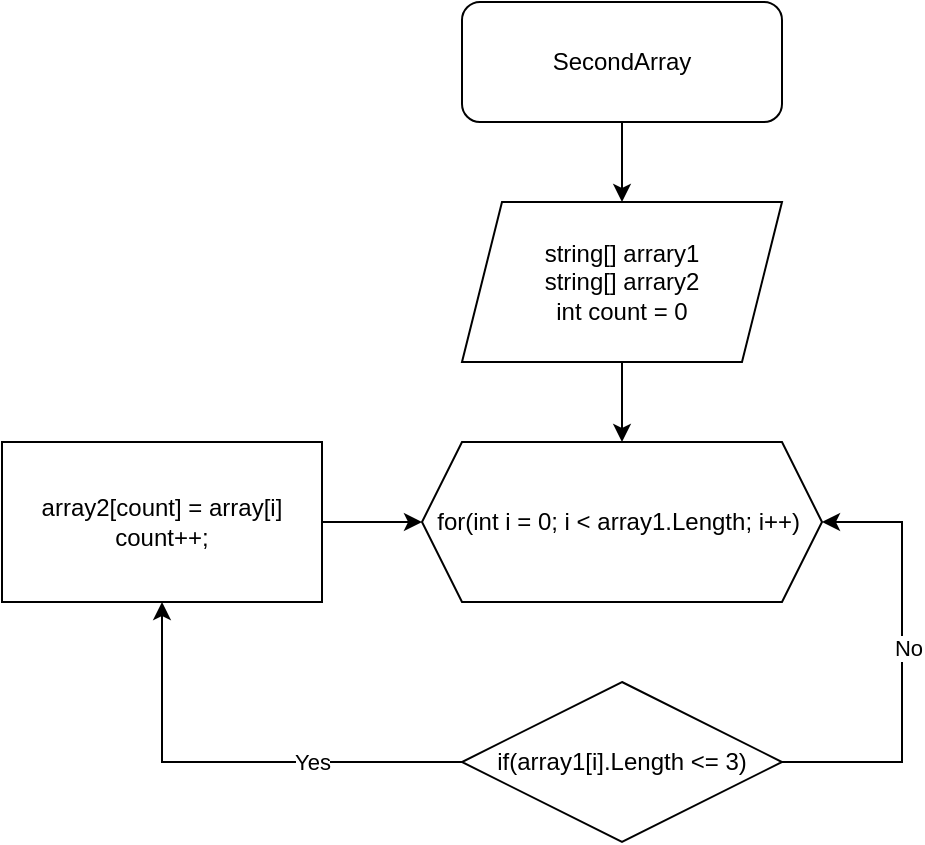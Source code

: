 <mxfile version="21.6.5" type="device">
  <diagram name="Страница 1" id="v08EQD2E3j03f62YSPv1">
    <mxGraphModel dx="763" dy="805" grid="1" gridSize="10" guides="1" tooltips="1" connect="1" arrows="1" fold="1" page="1" pageScale="1" pageWidth="827" pageHeight="1169" math="0" shadow="0">
      <root>
        <mxCell id="0" />
        <mxCell id="1" parent="0" />
        <mxCell id="enXK9P1rSjttwNSfFmmX-17" style="edgeStyle=orthogonalEdgeStyle;rounded=0;orthogonalLoop=1;jettySize=auto;html=1;exitX=0.5;exitY=1;exitDx=0;exitDy=0;entryX=0.5;entryY=0;entryDx=0;entryDy=0;" edge="1" parent="1" source="enXK9P1rSjttwNSfFmmX-1" target="enXK9P1rSjttwNSfFmmX-2">
          <mxGeometry relative="1" as="geometry" />
        </mxCell>
        <mxCell id="enXK9P1rSjttwNSfFmmX-1" value="SecondArray" style="rounded=1;whiteSpace=wrap;html=1;" vertex="1" parent="1">
          <mxGeometry x="320" y="100" width="160" height="60" as="geometry" />
        </mxCell>
        <mxCell id="enXK9P1rSjttwNSfFmmX-18" style="edgeStyle=orthogonalEdgeStyle;rounded=0;orthogonalLoop=1;jettySize=auto;html=1;exitX=0.5;exitY=1;exitDx=0;exitDy=0;entryX=0.5;entryY=0;entryDx=0;entryDy=0;" edge="1" parent="1" source="enXK9P1rSjttwNSfFmmX-2" target="enXK9P1rSjttwNSfFmmX-3">
          <mxGeometry relative="1" as="geometry" />
        </mxCell>
        <mxCell id="enXK9P1rSjttwNSfFmmX-2" value="string[] arrary1&lt;br&gt;string[] arrary2&lt;br&gt;int count = 0" style="shape=parallelogram;perimeter=parallelogramPerimeter;whiteSpace=wrap;html=1;fixedSize=1;" vertex="1" parent="1">
          <mxGeometry x="320" y="200" width="160" height="80" as="geometry" />
        </mxCell>
        <mxCell id="enXK9P1rSjttwNSfFmmX-3" value="for(int i = 0; i &amp;lt; array1.Length; i++)&amp;nbsp;" style="shape=hexagon;perimeter=hexagonPerimeter2;whiteSpace=wrap;html=1;fixedSize=1;" vertex="1" parent="1">
          <mxGeometry x="300" y="320" width="200" height="80" as="geometry" />
        </mxCell>
        <mxCell id="enXK9P1rSjttwNSfFmmX-14" style="edgeStyle=orthogonalEdgeStyle;rounded=0;orthogonalLoop=1;jettySize=auto;html=1;exitX=0;exitY=0.5;exitDx=0;exitDy=0;entryX=0.5;entryY=1;entryDx=0;entryDy=0;" edge="1" parent="1" source="enXK9P1rSjttwNSfFmmX-4" target="enXK9P1rSjttwNSfFmmX-5">
          <mxGeometry relative="1" as="geometry" />
        </mxCell>
        <mxCell id="enXK9P1rSjttwNSfFmmX-16" value="Yes" style="edgeLabel;html=1;align=center;verticalAlign=middle;resizable=0;points=[];" vertex="1" connectable="0" parent="enXK9P1rSjttwNSfFmmX-14">
          <mxGeometry x="-0.342" relative="1" as="geometry">
            <mxPoint as="offset" />
          </mxGeometry>
        </mxCell>
        <mxCell id="enXK9P1rSjttwNSfFmmX-21" style="edgeStyle=orthogonalEdgeStyle;rounded=0;orthogonalLoop=1;jettySize=auto;html=1;exitX=1;exitY=0.5;exitDx=0;exitDy=0;entryX=1;entryY=0.5;entryDx=0;entryDy=0;" edge="1" parent="1" source="enXK9P1rSjttwNSfFmmX-4" target="enXK9P1rSjttwNSfFmmX-3">
          <mxGeometry relative="1" as="geometry">
            <Array as="points">
              <mxPoint x="540" y="480" />
              <mxPoint x="540" y="360" />
            </Array>
          </mxGeometry>
        </mxCell>
        <mxCell id="enXK9P1rSjttwNSfFmmX-22" value="No" style="edgeLabel;html=1;align=center;verticalAlign=middle;resizable=0;points=[];" vertex="1" connectable="0" parent="enXK9P1rSjttwNSfFmmX-21">
          <mxGeometry x="0.064" y="-3" relative="1" as="geometry">
            <mxPoint as="offset" />
          </mxGeometry>
        </mxCell>
        <mxCell id="enXK9P1rSjttwNSfFmmX-4" value="if(array1[i].Length &amp;lt;= 3)" style="rhombus;whiteSpace=wrap;html=1;" vertex="1" parent="1">
          <mxGeometry x="320" y="440" width="160" height="80" as="geometry" />
        </mxCell>
        <mxCell id="enXK9P1rSjttwNSfFmmX-13" style="edgeStyle=orthogonalEdgeStyle;rounded=0;orthogonalLoop=1;jettySize=auto;html=1;exitX=1;exitY=0.5;exitDx=0;exitDy=0;entryX=0;entryY=0.5;entryDx=0;entryDy=0;" edge="1" parent="1" source="enXK9P1rSjttwNSfFmmX-5" target="enXK9P1rSjttwNSfFmmX-3">
          <mxGeometry relative="1" as="geometry" />
        </mxCell>
        <mxCell id="enXK9P1rSjttwNSfFmmX-5" value="array2[count] = array[i]&lt;br&gt;count++;" style="rounded=0;whiteSpace=wrap;html=1;" vertex="1" parent="1">
          <mxGeometry x="90" y="320" width="160" height="80" as="geometry" />
        </mxCell>
        <mxCell id="enXK9P1rSjttwNSfFmmX-19" style="edgeStyle=orthogonalEdgeStyle;rounded=0;orthogonalLoop=1;jettySize=auto;html=1;exitX=0.5;exitY=1;exitDx=0;exitDy=0;" edge="1" parent="1" source="enXK9P1rSjttwNSfFmmX-3" target="enXK9P1rSjttwNSfFmmX-3">
          <mxGeometry relative="1" as="geometry" />
        </mxCell>
      </root>
    </mxGraphModel>
  </diagram>
</mxfile>
